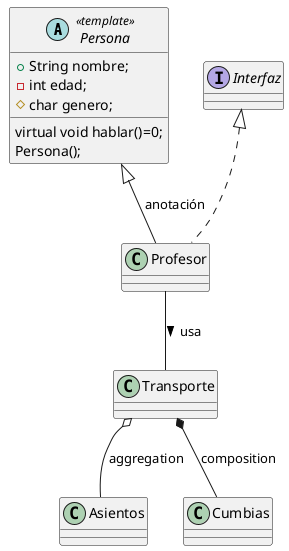 @startuml
    abstract Class Persona<<template>>{
        +String nombre;
        -int edad;
        #char genero;
        
        virtual void hablar()=0;
        Persona();
    }
    Class Profesor       
    interface Interfaz 
    Class Transporte
    Class Asientos
    Class Cumbias

    Persona <|-- Profesor : anotación
    Interfaz <|..Profesor
    Profesor -- Transporte :usa >

    Transporte o-- Asientos : aggregation
    Transporte *-- Cumbias : composition
@enduml